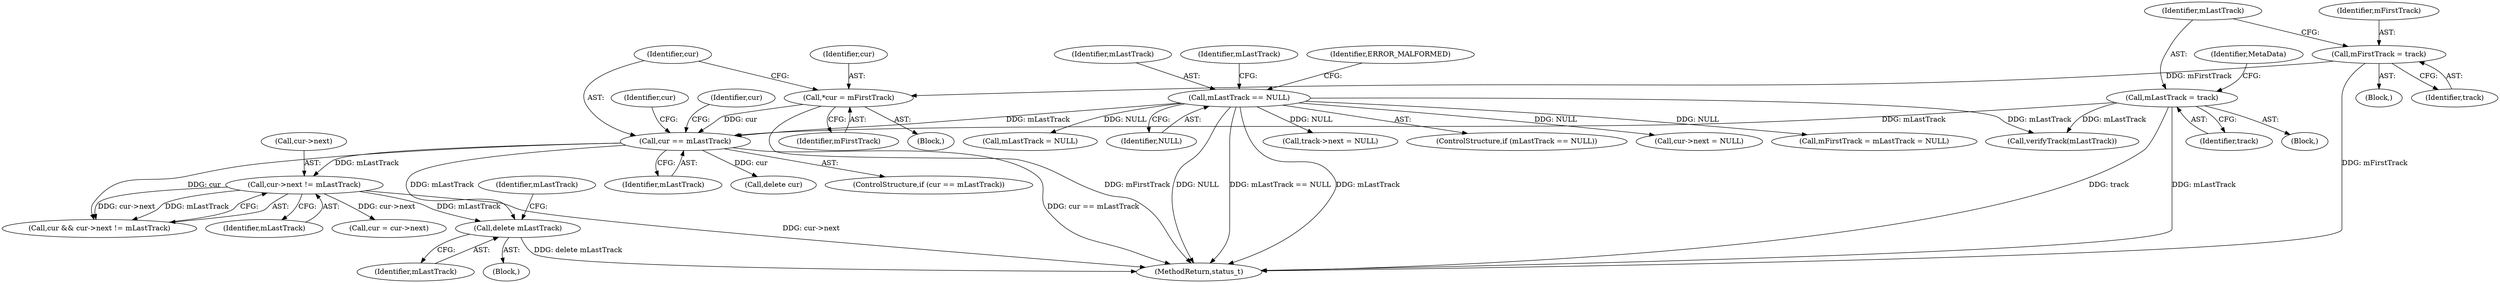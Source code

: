 digraph "0_Android_8a3a2f6ea7defe1a81bb32b3c9f3537f84749b9d@API" {
"1000704" [label="(Call,delete mLastTrack)"];
"1000685" [label="(Call,cur->next != mLastTrack)"];
"1000669" [label="(Call,cur == mLastTrack)"];
"1000665" [label="(Call,*cur = mFirstTrack)"];
"1000569" [label="(Call,mFirstTrack = track)"];
"1000516" [label="(Call,mLastTrack == NULL)"];
"1000572" [label="(Call,mLastTrack = track)"];
"1000573" [label="(Identifier,mLastTrack)"];
"1000554" [label="(Call,track->next = NULL)"];
"1000539" [label="(Block,)"];
"1000575" [label="(Identifier,MetaData)"];
"1000516" [label="(Call,mLastTrack == NULL)"];
"1000686" [label="(Call,cur->next)"];
"1000665" [label="(Call,*cur = mFirstTrack)"];
"1000683" [label="(Call,cur && cur->next != mLastTrack)"];
"1000689" [label="(Identifier,mLastTrack)"];
"1000671" [label="(Identifier,mLastTrack)"];
"1000666" [label="(Identifier,cur)"];
"1000570" [label="(Identifier,mFirstTrack)"];
"1000673" [label="(Call,delete cur)"];
"1000684" [label="(Identifier,cur)"];
"1000569" [label="(Call,mFirstTrack = track)"];
"1000705" [label="(Identifier,mLastTrack)"];
"1000515" [label="(ControlStructure,if (mLastTrack == NULL))"];
"1000668" [label="(ControlStructure,if (cur == mLastTrack))"];
"1000667" [label="(Identifier,mFirstTrack)"];
"1000714" [label="(Call,verifyTrack(mLastTrack))"];
"1000691" [label="(Call,cur = cur->next)"];
"1000685" [label="(Call,cur->next != mLastTrack)"];
"1000572" [label="(Call,mLastTrack = track)"];
"1000699" [label="(Call,cur->next = NULL)"];
"1000669" [label="(Call,cur == mLastTrack)"];
"1000675" [label="(Call,mFirstTrack = mLastTrack = NULL)"];
"1000663" [label="(Block,)"];
"1000520" [label="(Identifier,ERROR_MALFORMED)"];
"1000674" [label="(Identifier,cur)"];
"1000681" [label="(Block,)"];
"1000670" [label="(Identifier,cur)"];
"1000517" [label="(Identifier,mLastTrack)"];
"1000677" [label="(Call,mLastTrack = NULL)"];
"1000707" [label="(Identifier,mLastTrack)"];
"1000574" [label="(Identifier,track)"];
"1000518" [label="(Identifier,NULL)"];
"1000704" [label="(Call,delete mLastTrack)"];
"1000568" [label="(Block,)"];
"1000523" [label="(Identifier,mLastTrack)"];
"1000571" [label="(Identifier,track)"];
"1003903" [label="(MethodReturn,status_t)"];
"1000704" -> "1000681"  [label="AST: "];
"1000704" -> "1000705"  [label="CFG: "];
"1000705" -> "1000704"  [label="AST: "];
"1000707" -> "1000704"  [label="CFG: "];
"1000704" -> "1003903"  [label="DDG: delete mLastTrack"];
"1000685" -> "1000704"  [label="DDG: mLastTrack"];
"1000669" -> "1000704"  [label="DDG: mLastTrack"];
"1000685" -> "1000683"  [label="AST: "];
"1000685" -> "1000689"  [label="CFG: "];
"1000686" -> "1000685"  [label="AST: "];
"1000689" -> "1000685"  [label="AST: "];
"1000683" -> "1000685"  [label="CFG: "];
"1000685" -> "1003903"  [label="DDG: cur->next"];
"1000685" -> "1000683"  [label="DDG: cur->next"];
"1000685" -> "1000683"  [label="DDG: mLastTrack"];
"1000669" -> "1000685"  [label="DDG: mLastTrack"];
"1000685" -> "1000691"  [label="DDG: cur->next"];
"1000669" -> "1000668"  [label="AST: "];
"1000669" -> "1000671"  [label="CFG: "];
"1000670" -> "1000669"  [label="AST: "];
"1000671" -> "1000669"  [label="AST: "];
"1000674" -> "1000669"  [label="CFG: "];
"1000684" -> "1000669"  [label="CFG: "];
"1000669" -> "1003903"  [label="DDG: cur == mLastTrack"];
"1000665" -> "1000669"  [label="DDG: cur"];
"1000516" -> "1000669"  [label="DDG: mLastTrack"];
"1000572" -> "1000669"  [label="DDG: mLastTrack"];
"1000669" -> "1000673"  [label="DDG: cur"];
"1000669" -> "1000683"  [label="DDG: cur"];
"1000665" -> "1000663"  [label="AST: "];
"1000665" -> "1000667"  [label="CFG: "];
"1000666" -> "1000665"  [label="AST: "];
"1000667" -> "1000665"  [label="AST: "];
"1000670" -> "1000665"  [label="CFG: "];
"1000665" -> "1003903"  [label="DDG: mFirstTrack"];
"1000569" -> "1000665"  [label="DDG: mFirstTrack"];
"1000569" -> "1000568"  [label="AST: "];
"1000569" -> "1000571"  [label="CFG: "];
"1000570" -> "1000569"  [label="AST: "];
"1000571" -> "1000569"  [label="AST: "];
"1000573" -> "1000569"  [label="CFG: "];
"1000569" -> "1003903"  [label="DDG: mFirstTrack"];
"1000516" -> "1000515"  [label="AST: "];
"1000516" -> "1000518"  [label="CFG: "];
"1000517" -> "1000516"  [label="AST: "];
"1000518" -> "1000516"  [label="AST: "];
"1000520" -> "1000516"  [label="CFG: "];
"1000523" -> "1000516"  [label="CFG: "];
"1000516" -> "1003903"  [label="DDG: NULL"];
"1000516" -> "1003903"  [label="DDG: mLastTrack == NULL"];
"1000516" -> "1003903"  [label="DDG: mLastTrack"];
"1000516" -> "1000554"  [label="DDG: NULL"];
"1000516" -> "1000675"  [label="DDG: NULL"];
"1000516" -> "1000677"  [label="DDG: NULL"];
"1000516" -> "1000699"  [label="DDG: NULL"];
"1000516" -> "1000714"  [label="DDG: mLastTrack"];
"1000572" -> "1000539"  [label="AST: "];
"1000572" -> "1000574"  [label="CFG: "];
"1000573" -> "1000572"  [label="AST: "];
"1000574" -> "1000572"  [label="AST: "];
"1000575" -> "1000572"  [label="CFG: "];
"1000572" -> "1003903"  [label="DDG: track"];
"1000572" -> "1003903"  [label="DDG: mLastTrack"];
"1000572" -> "1000714"  [label="DDG: mLastTrack"];
}
